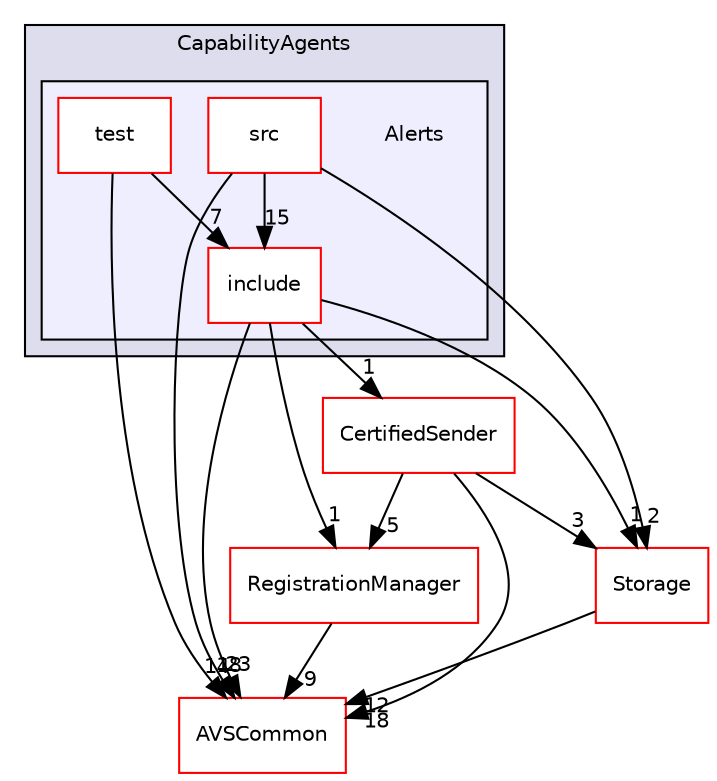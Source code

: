 digraph "/workplace/avs-device-sdk/CapabilityAgents/Alerts" {
  compound=true
  node [ fontsize="10", fontname="Helvetica"];
  edge [ labelfontsize="10", labelfontname="Helvetica"];
  subgraph clusterdir_7cf910bd1d7603f12ef47ff650cec893 {
    graph [ bgcolor="#ddddee", pencolor="black", label="CapabilityAgents" fontname="Helvetica", fontsize="10", URL="dir_7cf910bd1d7603f12ef47ff650cec893.html"]
  subgraph clusterdir_6a3d888c77d91a2c06c3ff7a43c42895 {
    graph [ bgcolor="#eeeeff", pencolor="black", label="" URL="dir_6a3d888c77d91a2c06c3ff7a43c42895.html"];
    dir_6a3d888c77d91a2c06c3ff7a43c42895 [shape=plaintext label="Alerts"];
    dir_32ca2b1be26df65d1a152938de056228 [shape=box label="include" color="red" fillcolor="white" style="filled" URL="dir_32ca2b1be26df65d1a152938de056228.html"];
    dir_88b1bb53c337da1d62e70e0c33265813 [shape=box label="src" color="red" fillcolor="white" style="filled" URL="dir_88b1bb53c337da1d62e70e0c33265813.html"];
    dir_579390d8ffdcec981a107f091315ddee [shape=box label="test" color="red" fillcolor="white" style="filled" URL="dir_579390d8ffdcec981a107f091315ddee.html"];
  }
  }
  dir_cf27311ab9f4263eef70b28364b95692 [shape=box label="CertifiedSender" fillcolor="white" style="filled" color="red" URL="dir_cf27311ab9f4263eef70b28364b95692.html"];
  dir_d29c5f5a2915d6c5388c9daae4f109c7 [shape=box label="Storage" fillcolor="white" style="filled" color="red" URL="dir_d29c5f5a2915d6c5388c9daae4f109c7.html"];
  dir_13e65effb2bde530b17b3d5eefcd0266 [shape=box label="AVSCommon" fillcolor="white" style="filled" color="red" URL="dir_13e65effb2bde530b17b3d5eefcd0266.html"];
  dir_b14333b5607b47fe7356eaa790107bd3 [shape=box label="RegistrationManager" fillcolor="white" style="filled" color="red" URL="dir_b14333b5607b47fe7356eaa790107bd3.html"];
  dir_32ca2b1be26df65d1a152938de056228->dir_cf27311ab9f4263eef70b28364b95692 [headlabel="1", labeldistance=1.5 headhref="dir_000103_000210.html"];
  dir_32ca2b1be26df65d1a152938de056228->dir_d29c5f5a2915d6c5388c9daae4f109c7 [headlabel="1", labeldistance=1.5 headhref="dir_000103_000302.html"];
  dir_32ca2b1be26df65d1a152938de056228->dir_13e65effb2bde530b17b3d5eefcd0266 [headlabel="23", labeldistance=1.5 headhref="dir_000103_000015.html"];
  dir_32ca2b1be26df65d1a152938de056228->dir_b14333b5607b47fe7356eaa790107bd3 [headlabel="1", labeldistance=1.5 headhref="dir_000103_000271.html"];
  dir_cf27311ab9f4263eef70b28364b95692->dir_d29c5f5a2915d6c5388c9daae4f109c7 [headlabel="3", labeldistance=1.5 headhref="dir_000210_000302.html"];
  dir_cf27311ab9f4263eef70b28364b95692->dir_13e65effb2bde530b17b3d5eefcd0266 [headlabel="18", labeldistance=1.5 headhref="dir_000210_000015.html"];
  dir_cf27311ab9f4263eef70b28364b95692->dir_b14333b5607b47fe7356eaa790107bd3 [headlabel="5", labeldistance=1.5 headhref="dir_000210_000271.html"];
  dir_d29c5f5a2915d6c5388c9daae4f109c7->dir_13e65effb2bde530b17b3d5eefcd0266 [headlabel="12", labeldistance=1.5 headhref="dir_000302_000015.html"];
  dir_b14333b5607b47fe7356eaa790107bd3->dir_13e65effb2bde530b17b3d5eefcd0266 [headlabel="9", labeldistance=1.5 headhref="dir_000271_000015.html"];
  dir_579390d8ffdcec981a107f091315ddee->dir_32ca2b1be26df65d1a152938de056228 [headlabel="7", labeldistance=1.5 headhref="dir_000141_000103.html"];
  dir_579390d8ffdcec981a107f091315ddee->dir_13e65effb2bde530b17b3d5eefcd0266 [headlabel="14", labeldistance=1.5 headhref="dir_000141_000015.html"];
  dir_88b1bb53c337da1d62e70e0c33265813->dir_32ca2b1be26df65d1a152938de056228 [headlabel="15", labeldistance=1.5 headhref="dir_000115_000103.html"];
  dir_88b1bb53c337da1d62e70e0c33265813->dir_d29c5f5a2915d6c5388c9daae4f109c7 [headlabel="2", labeldistance=1.5 headhref="dir_000115_000302.html"];
  dir_88b1bb53c337da1d62e70e0c33265813->dir_13e65effb2bde530b17b3d5eefcd0266 [headlabel="18", labeldistance=1.5 headhref="dir_000115_000015.html"];
}
